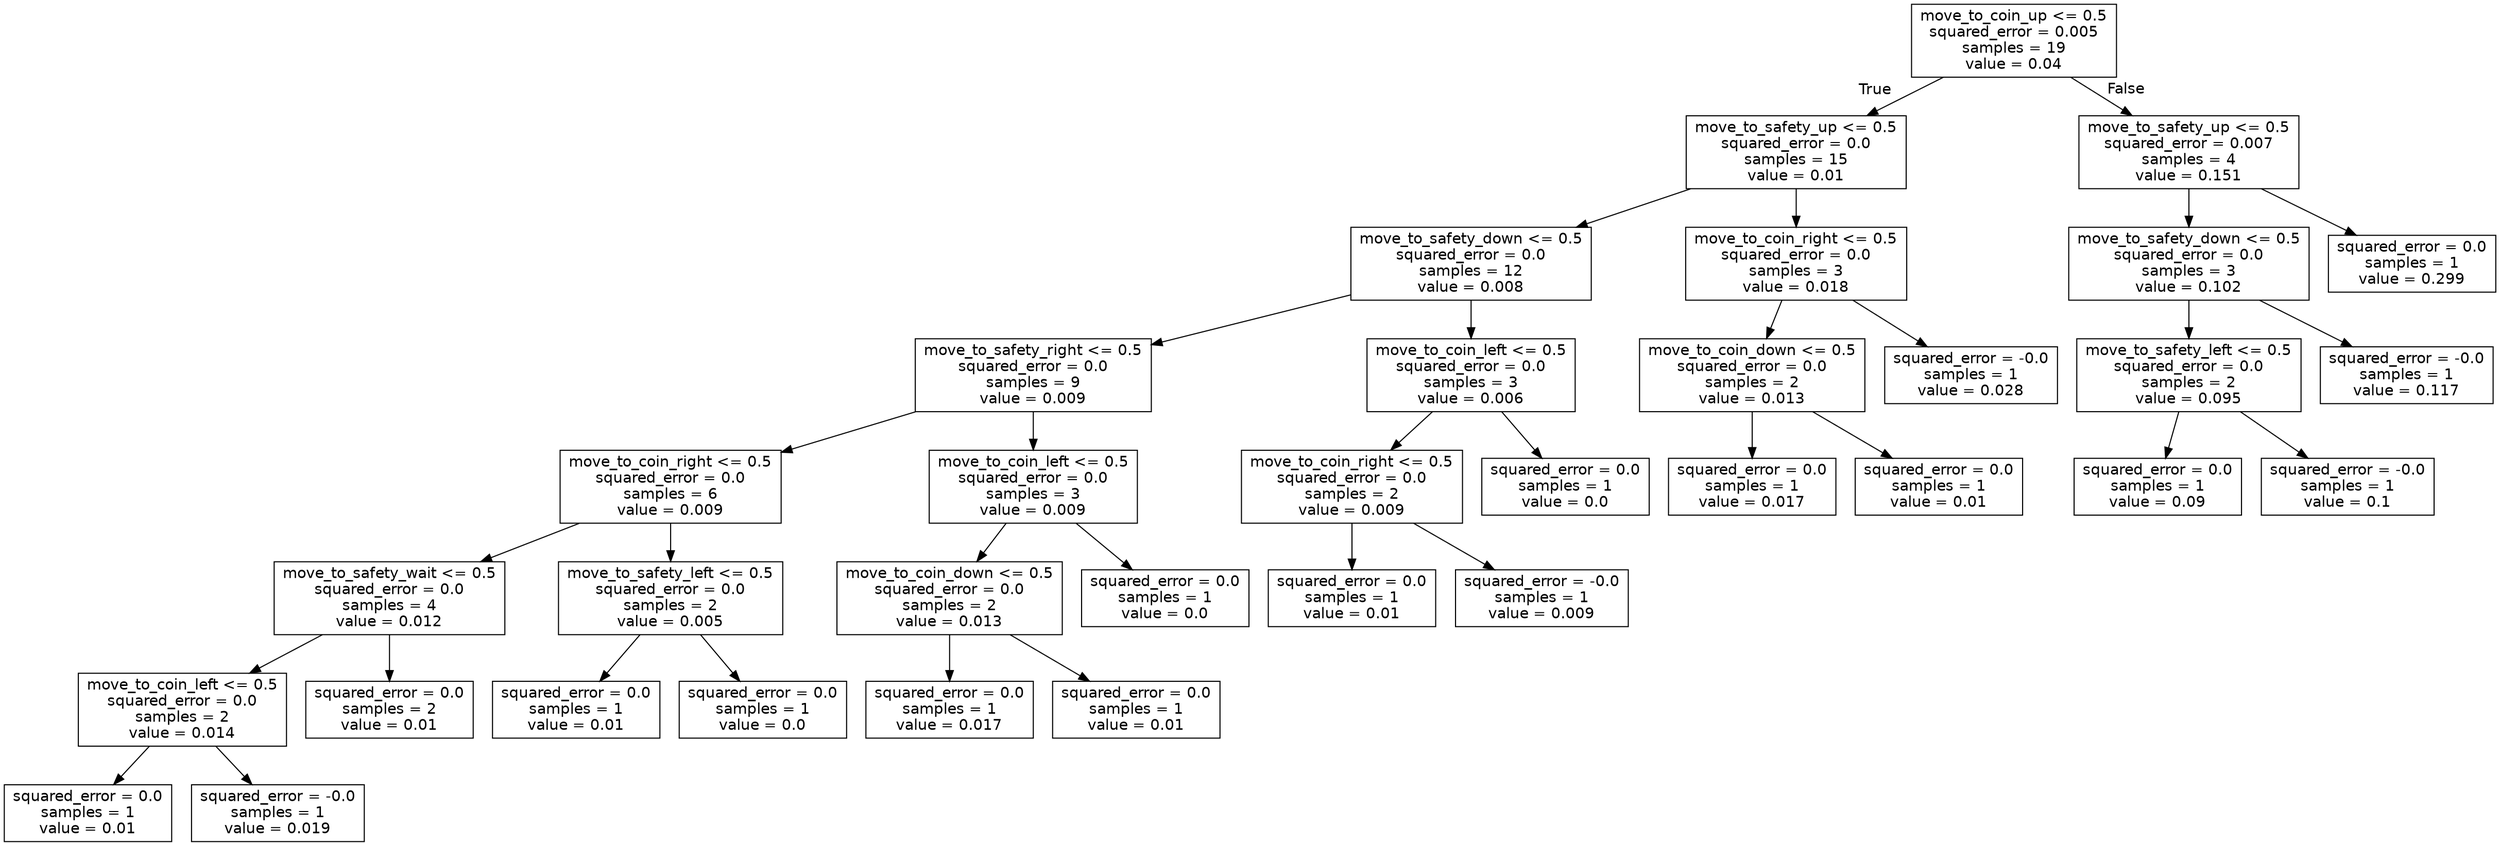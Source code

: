 digraph Tree {
node [shape=box, fontname="helvetica"] ;
edge [fontname="helvetica"] ;
0 [label="move_to_coin_up <= 0.5\nsquared_error = 0.005\nsamples = 19\nvalue = 0.04"] ;
1 [label="move_to_safety_up <= 0.5\nsquared_error = 0.0\nsamples = 15\nvalue = 0.01"] ;
0 -> 1 [labeldistance=2.5, labelangle=45, headlabel="True"] ;
2 [label="move_to_safety_down <= 0.5\nsquared_error = 0.0\nsamples = 12\nvalue = 0.008"] ;
1 -> 2 ;
3 [label="move_to_safety_right <= 0.5\nsquared_error = 0.0\nsamples = 9\nvalue = 0.009"] ;
2 -> 3 ;
4 [label="move_to_coin_right <= 0.5\nsquared_error = 0.0\nsamples = 6\nvalue = 0.009"] ;
3 -> 4 ;
5 [label="move_to_safety_wait <= 0.5\nsquared_error = 0.0\nsamples = 4\nvalue = 0.012"] ;
4 -> 5 ;
6 [label="move_to_coin_left <= 0.5\nsquared_error = 0.0\nsamples = 2\nvalue = 0.014"] ;
5 -> 6 ;
7 [label="squared_error = 0.0\nsamples = 1\nvalue = 0.01"] ;
6 -> 7 ;
8 [label="squared_error = -0.0\nsamples = 1\nvalue = 0.019"] ;
6 -> 8 ;
9 [label="squared_error = 0.0\nsamples = 2\nvalue = 0.01"] ;
5 -> 9 ;
10 [label="move_to_safety_left <= 0.5\nsquared_error = 0.0\nsamples = 2\nvalue = 0.005"] ;
4 -> 10 ;
11 [label="squared_error = 0.0\nsamples = 1\nvalue = 0.01"] ;
10 -> 11 ;
12 [label="squared_error = 0.0\nsamples = 1\nvalue = 0.0"] ;
10 -> 12 ;
13 [label="move_to_coin_left <= 0.5\nsquared_error = 0.0\nsamples = 3\nvalue = 0.009"] ;
3 -> 13 ;
14 [label="move_to_coin_down <= 0.5\nsquared_error = 0.0\nsamples = 2\nvalue = 0.013"] ;
13 -> 14 ;
15 [label="squared_error = 0.0\nsamples = 1\nvalue = 0.017"] ;
14 -> 15 ;
16 [label="squared_error = 0.0\nsamples = 1\nvalue = 0.01"] ;
14 -> 16 ;
17 [label="squared_error = 0.0\nsamples = 1\nvalue = 0.0"] ;
13 -> 17 ;
18 [label="move_to_coin_left <= 0.5\nsquared_error = 0.0\nsamples = 3\nvalue = 0.006"] ;
2 -> 18 ;
19 [label="move_to_coin_right <= 0.5\nsquared_error = 0.0\nsamples = 2\nvalue = 0.009"] ;
18 -> 19 ;
20 [label="squared_error = 0.0\nsamples = 1\nvalue = 0.01"] ;
19 -> 20 ;
21 [label="squared_error = -0.0\nsamples = 1\nvalue = 0.009"] ;
19 -> 21 ;
22 [label="squared_error = 0.0\nsamples = 1\nvalue = 0.0"] ;
18 -> 22 ;
23 [label="move_to_coin_right <= 0.5\nsquared_error = 0.0\nsamples = 3\nvalue = 0.018"] ;
1 -> 23 ;
24 [label="move_to_coin_down <= 0.5\nsquared_error = 0.0\nsamples = 2\nvalue = 0.013"] ;
23 -> 24 ;
25 [label="squared_error = 0.0\nsamples = 1\nvalue = 0.017"] ;
24 -> 25 ;
26 [label="squared_error = 0.0\nsamples = 1\nvalue = 0.01"] ;
24 -> 26 ;
27 [label="squared_error = -0.0\nsamples = 1\nvalue = 0.028"] ;
23 -> 27 ;
28 [label="move_to_safety_up <= 0.5\nsquared_error = 0.007\nsamples = 4\nvalue = 0.151"] ;
0 -> 28 [labeldistance=2.5, labelangle=-45, headlabel="False"] ;
29 [label="move_to_safety_down <= 0.5\nsquared_error = 0.0\nsamples = 3\nvalue = 0.102"] ;
28 -> 29 ;
30 [label="move_to_safety_left <= 0.5\nsquared_error = 0.0\nsamples = 2\nvalue = 0.095"] ;
29 -> 30 ;
31 [label="squared_error = 0.0\nsamples = 1\nvalue = 0.09"] ;
30 -> 31 ;
32 [label="squared_error = -0.0\nsamples = 1\nvalue = 0.1"] ;
30 -> 32 ;
33 [label="squared_error = -0.0\nsamples = 1\nvalue = 0.117"] ;
29 -> 33 ;
34 [label="squared_error = 0.0\nsamples = 1\nvalue = 0.299"] ;
28 -> 34 ;
}
